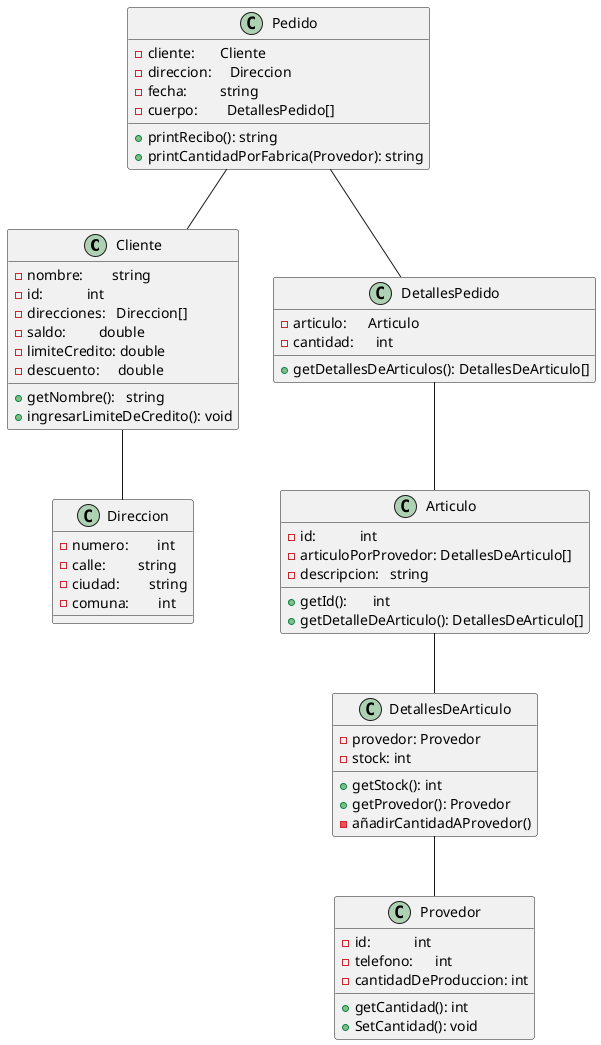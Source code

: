 @startuml Segundo
class Cliente{
    -nombre:        string
    -id:            int
    -direcciones:   Direccion[]
    -saldo:         double
    -limiteCredito: double
    -descuento:     double
    +getNombre():   string
    +ingresarLimiteDeCredito(): void
}

class Articulo{
    -id:            int
    -articuloPorProvedor: DetallesDeArticulo[]
    -descripcion:   string
    +getId():       int
    +getDetalleDeArticulo(): DetallesDeArticulo[]
}

class DetallesDeArticulo{
    -provedor: Provedor
    -stock: int
    +getStock(): int
    +getProvedor(): Provedor
    -añadirCantidadAProvedor()
}

class Provedor{
    -id:            int
    -telefono:      int
    -cantidadDeProduccion: int
    +getCantidad(): int
    +SetCantidad(): void
}

class Pedido{
    -cliente:       Cliente
    -direccion:     Direccion
    -fecha:         string
    -cuerpo:        DetallesPedido[]
    +printRecibo(): string
    +printCantidadPorFabrica(Provedor): string 
}

class DetallesPedido{
    -articulo:      Articulo
    -cantidad:      int
    +getDetallesDeArticulos(): DetallesDeArticulo[]
}

class Direccion{
    -numero:        int
    -calle:         string
    -ciudad:        string
    -comuna:        int
}

Articulo -- DetallesDeArticulo
DetallesDeArticulo -- Provedor
Pedido -- DetallesPedido
Pedido -- Cliente
DetallesPedido -- Articulo
Cliente -- Direccion
@enduml
